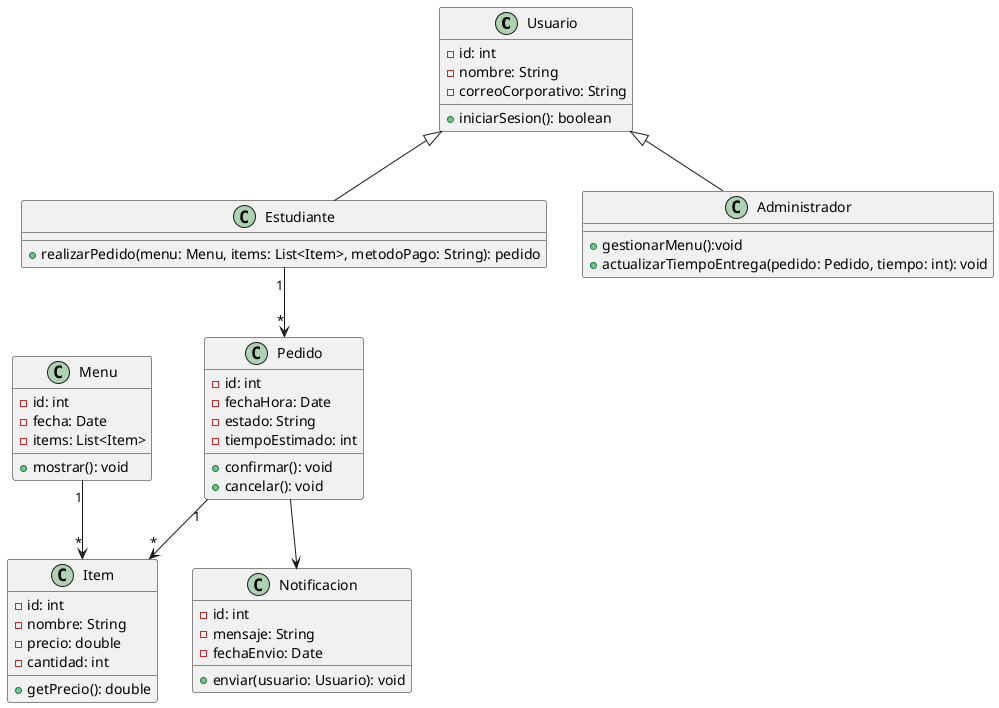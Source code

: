 @startuml clasescoffeeshop

class Usuario{
    - id: int
    - nombre: String
    - correoCorporativo: String
    + iniciarSesion(): boolean
}

class Estudiante{
    + realizarPedido(menu: Menu, items: List<Item>, metodoPago: String): pedido
}

class Administrador{
    + gestionarMenu():void
    + actualizarTiempoEntrega(pedido: Pedido, tiempo: int): void

}

Class Menu{
    - id: int
    - fecha: Date 
    - items: List<Item>
    + mostrar(): void

}

Class Item{
    - id: int
    - nombre: String
    -precio: double
    - cantidad: int
    + getPrecio(): double


}

Class Pedido{
    - id: int
    - fechaHora: Date
    - estado: String
    - tiempoEstimado: int
    + confirmar(): void
    + cancelar(): void


}

Class Notificacion{
    - id: int
    - mensaje: String
    - fechaEnvio: Date
    + enviar(usuario: Usuario): void


}

Usuario <|-- Estudiante
Usuario <|-- Administrador
Menu "1" --> "*" Item
Estudiante "1" --> "*" Pedido
Pedido "1" --> "*" Item
Pedido --> Notificacion

@enduml
